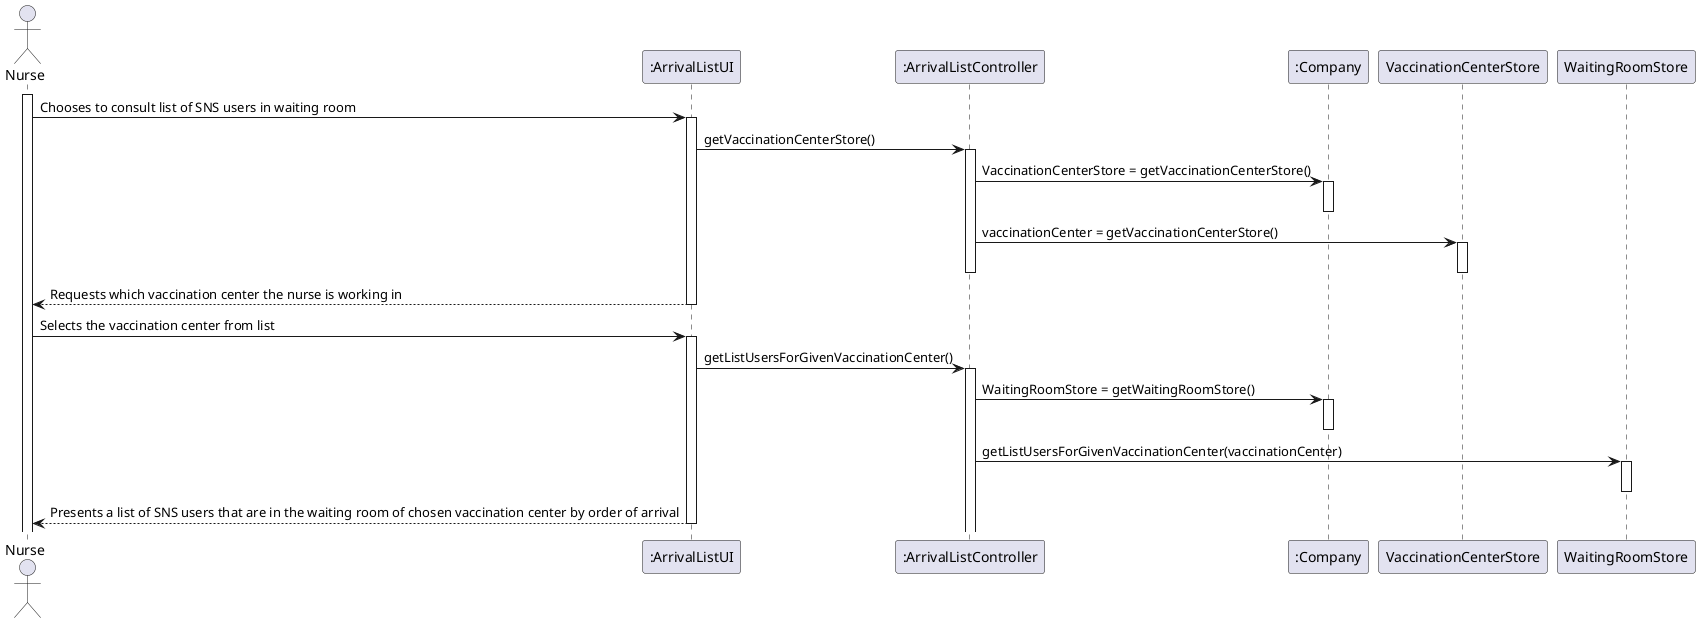 @startuml

actor Nurse
participant ":ArrivalListUI" as UI
participant ":ArrivalListController" as Controller
participant ":Company" as Company

activate Nurse
Nurse -> UI: Chooses to consult list of SNS users in waiting room
activate UI
UI -> Controller : getVaccinationCenterStore()
activate Controller
Controller -> Company : VaccinationCenterStore = getVaccinationCenterStore()
activate Company
deactivate Company
Controller -> VaccinationCenterStore : vaccinationCenter = getVaccinationCenterStore()
activate VaccinationCenterStore
deactivate VaccinationCenterStore
deactivate Controller

UI --> Nurse: Requests which vaccination center the nurse is working in
deactivate UI

Nurse -> UI: Selects the vaccination center from list
activate UI

UI -> Controller : getListUsersForGivenVaccinationCenter()
activate Controller

Controller -> Company : WaitingRoomStore = getWaitingRoomStore()
activate Company

deactivate Company

Controller -> WaitingRoomStore : getListUsersForGivenVaccinationCenter(vaccinationCenter)
activate WaitingRoomStore
deactivate WaitingRoomStore

UI --> Nurse: Presents a list of SNS users that are in the waiting room of chosen vaccination center by order of arrival
deactivate UI

@end